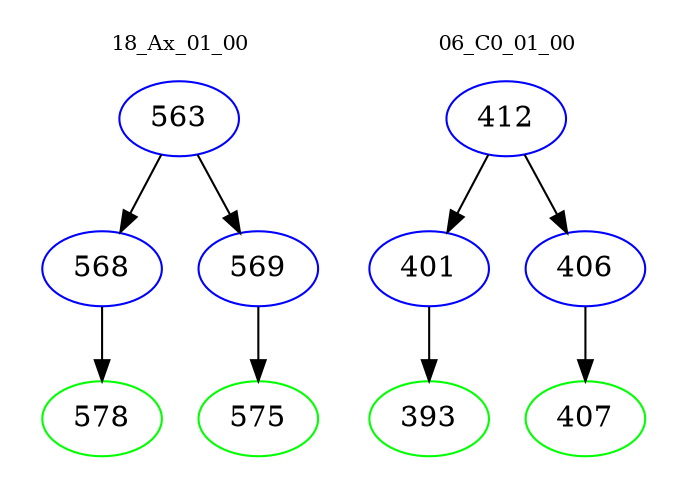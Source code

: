digraph{
subgraph cluster_0 {
color = white
label = "18_Ax_01_00";
fontsize=10;
T0_563 [label="563", color="blue"]
T0_563 -> T0_568 [color="black"]
T0_568 [label="568", color="blue"]
T0_568 -> T0_578 [color="black"]
T0_578 [label="578", color="green"]
T0_563 -> T0_569 [color="black"]
T0_569 [label="569", color="blue"]
T0_569 -> T0_575 [color="black"]
T0_575 [label="575", color="green"]
}
subgraph cluster_1 {
color = white
label = "06_C0_01_00";
fontsize=10;
T1_412 [label="412", color="blue"]
T1_412 -> T1_401 [color="black"]
T1_401 [label="401", color="blue"]
T1_401 -> T1_393 [color="black"]
T1_393 [label="393", color="green"]
T1_412 -> T1_406 [color="black"]
T1_406 [label="406", color="blue"]
T1_406 -> T1_407 [color="black"]
T1_407 [label="407", color="green"]
}
}
